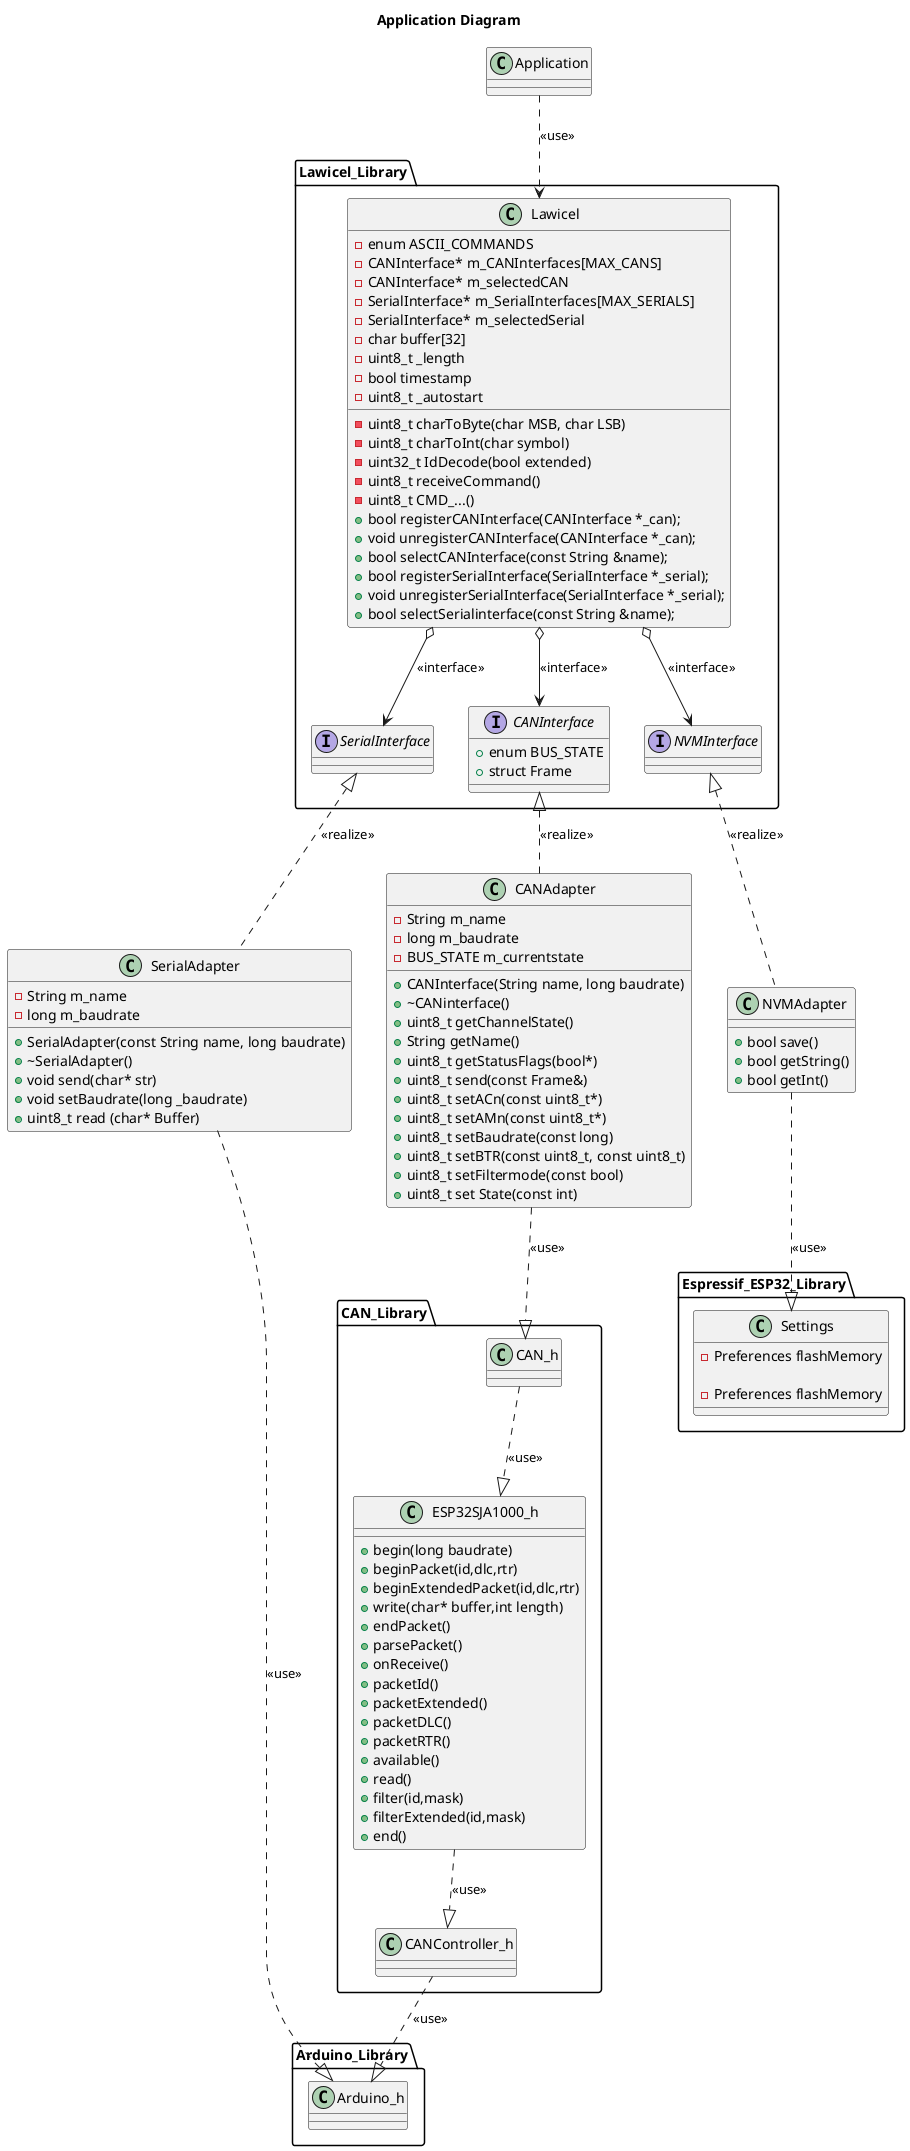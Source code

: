 @startuml

Title Application Diagram

Class Application

package Lawicel_Library <<Folder>>{
    Class Lawicel{
        -enum ASCII_COMMANDS
        -uint8_t charToByte(char MSB, char LSB)
        -uint8_t charToInt(char symbol)
        -uint32_t IdDecode(bool extended)
        -uint8_t receiveCommand()
        -uint8_t CMD_...()
        -CANInterface* m_CANInterfaces[MAX_CANS]
        -CANInterface* m_selectedCAN
        -SerialInterface* m_SerialInterfaces[MAX_SERIALS]
        -SerialInterface* m_selectedSerial
        -char buffer[32]
        -uint8_t _length
        -bool timestamp
        -uint8_t _autostart
        +bool registerCANInterface(CANInterface *_can);
        +void unregisterCANInterface(CANInterface *_can);
        +bool selectCANInterface(const String &name);
        +bool registerSerialInterface(SerialInterface *_serial);
        +void unregisterSerialInterface(SerialInterface *_serial);
        +bool selectSerialinterface(const String &name);


    }
    Application ..> Lawicel : <<use>>

    Interface SerialInterface
    Interface CANInterface {
        +enum BUS_STATE
        +struct Frame
    }
    Interface NVMInterface

    Lawicel o--> SerialInterface : <<interface>>
    Lawicel o--> CANInterface : <<interface>>
    Lawicel o--> NVMInterface : <<interface>>
}

Class SerialAdapter{
    -String m_name
    -long m_baudrate
    +SerialAdapter(const String name, long baudrate)
    +~SerialAdapter()
    +void send(char* str)
    +void setBaudrate(long _baudrate)
    +uint8_t read (char* Buffer)
}

Class CANAdapter{
    -String m_name
    -long m_baudrate
    -BUS_STATE m_currentstate
    +CANInterface(String name, long baudrate)
    +~CANinterface()
    +uint8_t getChannelState()
    +String getName()
    +uint8_t getStatusFlags(bool*)
    +uint8_t send(const Frame&)
    +uint8_t setACn(const uint8_t*)
    +uint8_t setAMn(const uint8_t*)
    +uint8_t setBaudrate(const long)
    +uint8_t setBTR(const uint8_t, const uint8_t)
    +uint8_t setFiltermode(const bool)
    +uint8_t set State(const int)
}

Class NVMAdapter{
    +bool save()
    +bool getString()
    +bool getInt()
}

NVMInterface <|.down. NVMAdapter : <<realize>>
SerialInterface <|.down. SerialAdapter : <<realize>>
CANInterface <|.down. CANAdapter : <<realize>>

package Espressif_ESP32_Library{
    Class Settings{

        -Preferences flashMemory
    }
}

NVMAdapter ..|> Settings : <<use>>

package Arduino_Library{
    Class Arduino_h
    Arduino_h  <|.up. SerialAdapter : <<use>>
}

package CAN_Library <<Folder>>{
    Class CAN_h
    Class ESP32SJA1000_h{
        +begin(long baudrate)
        +beginPacket(id,dlc,rtr)
        +beginExtendedPacket(id,dlc,rtr)
        +write(char* buffer,int length)
        +endPacket()
        +parsePacket()
        +onReceive()
        +packetId()
        +packetExtended()
        +packetDLC()
        +packetRTR()
        +available()
        +read()
        +filter(id,mask)
        +filterExtended(id,mask)
        +end()
    }
    Class CANController_h
    CAN_h  <|.up. CANAdapter: <<use>>
    ESP32SJA1000_h  <|.up. CAN_h: <<use>>
    CANController_h  <|.up. ESP32SJA1000_h: <<use>>
    Arduino_h  <|.up. CANController_h: <<use>>
}


package Espressif_ESP32_Library{
    Class Settings{

        -Preferences flashMemory
    }
}



@enduml
